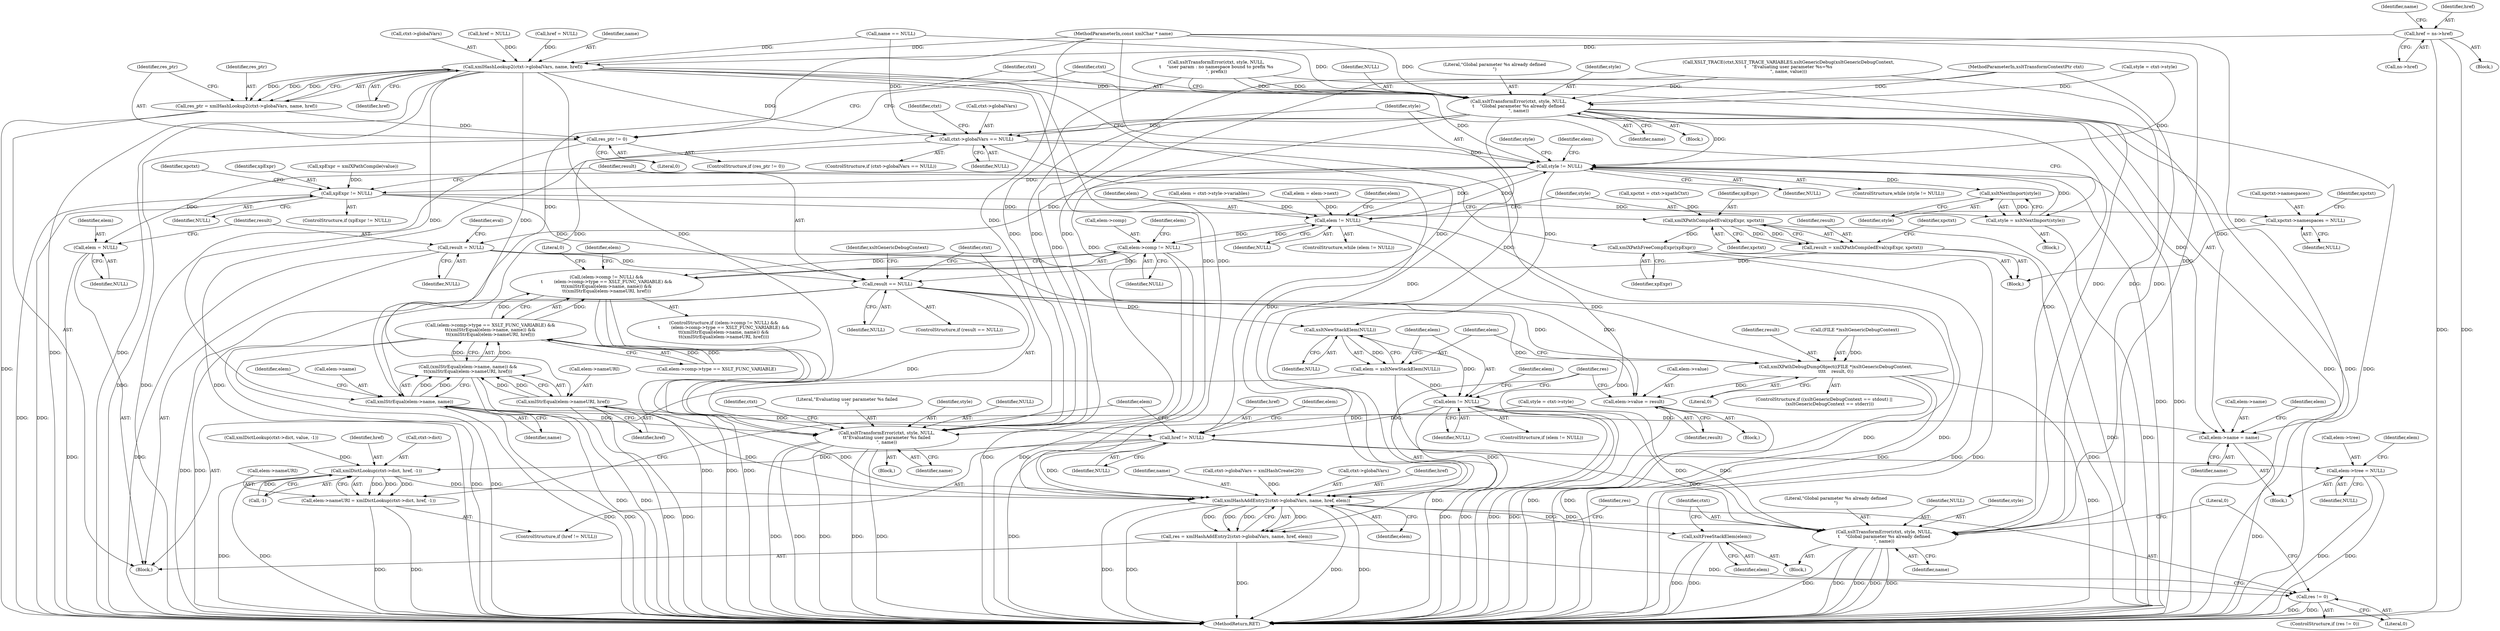 digraph "0_Chrome_96dbafe288dbe2f0cc45fa3c39daf6d0c37acbab_45@pointer" {
"1000200" [label="(Call,href = ns->href)"];
"1000214" [label="(Call,xmlHashLookup2(ctxt->globalVars, name, href))"];
"1000212" [label="(Call,res_ptr = xmlHashLookup2(ctxt->globalVars, name, href))"];
"1000221" [label="(Call,res_ptr != 0)"];
"1000225" [label="(Call,xsltTransformError(ctxt, style, NULL,\n\t    \"Global parameter %s already defined\n\", name))"];
"1000232" [label="(Call,ctxt->globalVars == NULL)"];
"1000244" [label="(Call,style != NULL)"];
"1000256" [label="(Call,elem != NULL)"];
"1000262" [label="(Call,elem->comp != NULL)"];
"1000261" [label="(Call,(elem->comp != NULL) &&\n\t        (elem->comp->type == XSLT_FUNC_VARIABLE) &&\n\t\t(xmlStrEqual(elem->name, name)) &&\n\t\t(xmlStrEqual(elem->nameURI, href)))"];
"1000296" [label="(Call,xsltNextImport(style))"];
"1000294" [label="(Call,style = xsltNextImport(style))"];
"1000303" [label="(Call,elem = NULL)"];
"1000306" [label="(Call,result = NULL)"];
"1000437" [label="(Call,result == NULL)"];
"1000441" [label="(Call,xsltTransformError(ctxt, style, NULL,\n\t\t\"Evaluating user parameter %s failed\n\", name))"];
"1000463" [label="(Call,xmlXPathDebugDumpObject((FILE *)xsltGenericDebugContext,\n\t\t\t\t    result, 0))"];
"1000532" [label="(Call,elem->value = result)"];
"1000471" [label="(Call,xsltNewStackElem(NULL))"];
"1000469" [label="(Call,elem = xsltNewStackElem(NULL))"];
"1000474" [label="(Call,elem != NULL)"];
"1000495" [label="(Call,href != NULL)"];
"1000502" [label="(Call,xmlDictLookup(ctxt->dict, href, -1))"];
"1000498" [label="(Call,elem->nameURI = xmlDictLookup(ctxt->dict, href, -1))"];
"1000539" [label="(Call,xmlHashAddEntry2(ctxt->globalVars, name, href, elem))"];
"1000537" [label="(Call,res = xmlHashAddEntry2(ctxt->globalVars, name, href, elem))"];
"1000547" [label="(Call,res != 0)"];
"1000551" [label="(Call,xsltFreeStackElem(elem))"];
"1000553" [label="(Call,xsltTransformError(ctxt, style, NULL,\n\t    \"Global parameter %s already defined\n\", name))"];
"1000509" [label="(Call,elem->tree = NULL)"];
"1000319" [label="(Call,xpExpr != NULL)"];
"1000389" [label="(Call,xpctxt->namespaces = NULL)"];
"1000401" [label="(Call,xmlXPathCompiledEval(xpExpr, xpctxt))"];
"1000399" [label="(Call,result = xmlXPathCompiledEval(xpExpr, xpctxt))"];
"1000434" [label="(Call,xmlXPathFreeCompExpr(xpExpr))"];
"1000276" [label="(Call,xmlStrEqual(elem->name, name))"];
"1000275" [label="(Call,(xmlStrEqual(elem->name, name)) &&\n\t\t(xmlStrEqual(elem->nameURI, href)))"];
"1000267" [label="(Call,(elem->comp->type == XSLT_FUNC_VARIABLE) &&\n\t\t(xmlStrEqual(elem->name, name)) &&\n\t\t(xmlStrEqual(elem->nameURI, href)))"];
"1000478" [label="(Call,elem->name = name)"];
"1000281" [label="(Call,xmlStrEqual(elem->nameURI, href))"];
"1000396" [label="(Identifier,xpctxt)"];
"1000281" [label="(Call,xmlStrEqual(elem->nameURI, href))"];
"1000244" [label="(Call,style != NULL)"];
"1000246" [label="(Identifier,NULL)"];
"1000249" [label="(Identifier,elem)"];
"1000195" [label="(Call,href = NULL)"];
"1000228" [label="(Identifier,NULL)"];
"1000296" [label="(Call,xsltNextImport(style))"];
"1000449" [label="(Identifier,ctxt)"];
"1000500" [label="(Identifier,elem)"];
"1000142" [label="(Call,style = ctxt->style)"];
"1000282" [label="(Call,elem->nameURI)"];
"1000468" [label="(Literal,0)"];
"1000314" [label="(Call,xpExpr = xmlXPathCompile(value))"];
"1000330" [label="(Call,xpctxt = ctxt->xpathCtxt)"];
"1000549" [label="(Literal,0)"];
"1000267" [label="(Call,(elem->comp->type == XSLT_FUNC_VARIABLE) &&\n\t\t(xmlStrEqual(elem->name, name)) &&\n\t\t(xmlStrEqual(elem->nameURI, href)))"];
"1000472" [label="(Identifier,NULL)"];
"1000266" [label="(Identifier,NULL)"];
"1000497" [label="(Identifier,NULL)"];
"1000258" [label="(Identifier,NULL)"];
"1000478" [label="(Call,elem->name = name)"];
"1000257" [label="(Identifier,elem)"];
"1000239" [label="(Identifier,ctxt)"];
"1000111" [label="(MethodParameterIn,const xmlChar * name)"];
"1000471" [label="(Call,xsltNewStackElem(NULL))"];
"1000331" [label="(Identifier,xpctxt)"];
"1000439" [label="(Identifier,NULL)"];
"1000458" [label="(Identifier,xsltGenericDebugContext)"];
"1000280" [label="(Identifier,name)"];
"1000513" [label="(Identifier,NULL)"];
"1000546" [label="(ControlStructure,if (res != 0))"];
"1000297" [label="(Identifier,style)"];
"1000276" [label="(Call,xmlStrEqual(elem->name, name))"];
"1000189" [label="(Call,xsltTransformError(ctxt, style, NULL,\n\t    \"user param : no namespace bound to prefix %s\n\", prefix))"];
"1000560" [label="(Literal,0)"];
"1000212" [label="(Call,res_ptr = xmlHashLookup2(ctxt->globalVars, name, href))"];
"1000318" [label="(ControlStructure,if (xpExpr != NULL))"];
"1000236" [label="(Identifier,NULL)"];
"1000393" [label="(Identifier,NULL)"];
"1000544" [label="(Identifier,href)"];
"1000114" [label="(Block,)"];
"1000551" [label="(Call,xsltFreeStackElem(elem))"];
"1000543" [label="(Identifier,name)"];
"1000277" [label="(Call,elem->name)"];
"1000455" [label="(ControlStructure,if ((xsltGenericDebugContext == stdout) ||\n        (xsltGenericDebugContext == stderr)))"];
"1000477" [label="(Block,)"];
"1000213" [label="(Identifier,res_ptr)"];
"1000502" [label="(Call,xmlDictLookup(ctxt->dict, href, -1))"];
"1000400" [label="(Identifier,result)"];
"1000226" [label="(Identifier,ctxt)"];
"1000320" [label="(Identifier,xpExpr)"];
"1000555" [label="(Identifier,style)"];
"1000445" [label="(Literal,\"Evaluating user parameter %s failed\n\")"];
"1000510" [label="(Call,elem->tree)"];
"1000516" [label="(Identifier,elem)"];
"1000261" [label="(Call,(elem->comp != NULL) &&\n\t        (elem->comp->type == XSLT_FUNC_VARIABLE) &&\n\t\t(xmlStrEqual(elem->name, name)) &&\n\t\t(xmlStrEqual(elem->nameURI, href)))"];
"1000538" [label="(Identifier,res)"];
"1000558" [label="(Identifier,name)"];
"1000233" [label="(Call,ctxt->globalVars)"];
"1000219" [label="(Identifier,href)"];
"1000147" [label="(Call,XSLT_TRACE(ctxt,XSLT_TRACE_VARIABLES,xsltGenericDebug(xsltGenericDebugContext,\n\t    \"Evaluating user parameter %s=%s\n\", name, value)))"];
"1000232" [label="(Call,ctxt->globalVars == NULL)"];
"1000469" [label="(Call,elem = xsltNewStackElem(NULL))"];
"1000275" [label="(Call,(xmlStrEqual(elem->name, name)) &&\n\t\t(xmlStrEqual(elem->nameURI, href)))"];
"1000222" [label="(Identifier,res_ptr)"];
"1000260" [label="(ControlStructure,if ((elem->comp != NULL) &&\n\t        (elem->comp->type == XSLT_FUNC_VARIABLE) &&\n\t\t(xmlStrEqual(elem->name, name)) &&\n\t\t(xmlStrEqual(elem->nameURI, href))))"];
"1000229" [label="(Literal,\"Global parameter %s already defined\n\")"];
"1000475" [label="(Identifier,elem)"];
"1000442" [label="(Identifier,ctxt)"];
"1000557" [label="(Literal,\"Global parameter %s already defined\n\")"];
"1000298" [label="(Call,style = ctxt->style)"];
"1000220" [label="(ControlStructure,if (res_ptr != 0))"];
"1000532" [label="(Call,elem->value = result)"];
"1000305" [label="(Identifier,NULL)"];
"1000470" [label="(Identifier,elem)"];
"1000473" [label="(ControlStructure,if (elem != NULL))"];
"1000207" [label="(Identifier,name)"];
"1000199" [label="(Block,)"];
"1000303" [label="(Call,elem = NULL)"];
"1000263" [label="(Call,elem->comp)"];
"1000463" [label="(Call,xmlXPathDebugDumpObject((FILE *)xsltGenericDebugContext,\n\t\t\t\t    result, 0))"];
"1000214" [label="(Call,xmlHashLookup2(ctxt->globalVars, name, href))"];
"1000285" [label="(Identifier,href)"];
"1000234" [label="(Identifier,ctxt)"];
"1000295" [label="(Identifier,style)"];
"1000474" [label="(Call,elem != NULL)"];
"1000255" [label="(ControlStructure,while (elem != NULL))"];
"1000256" [label="(Call,elem != NULL)"];
"1000536" [label="(Identifier,result)"];
"1000507" [label="(Call,-1)"];
"1000499" [label="(Call,elem->nameURI)"];
"1000503" [label="(Call,ctxt->dict)"];
"1000550" [label="(Block,)"];
"1000262" [label="(Call,elem->comp != NULL)"];
"1000438" [label="(Identifier,result)"];
"1000283" [label="(Identifier,elem)"];
"1000237" [label="(Call,ctxt->globalVars = xmlHashCreate(20))"];
"1000268" [label="(Call,elem->comp->type == XSLT_FUNC_VARIABLE)"];
"1000554" [label="(Identifier,ctxt)"];
"1000110" [label="(MethodParameterIn,xsltTransformContextPtr ctxt)"];
"1000553" [label="(Call,xsltTransformError(ctxt, style, NULL,\n\t    \"Global parameter %s already defined\n\", name))"];
"1000443" [label="(Identifier,style)"];
"1000537" [label="(Call,res = xmlHashAddEntry2(ctxt->globalVars, name, href, elem))"];
"1000539" [label="(Call,xmlHashAddEntry2(ctxt->globalVars, name, href, elem))"];
"1000545" [label="(Identifier,elem)"];
"1000552" [label="(Identifier,elem)"];
"1000223" [label="(Literal,0)"];
"1000308" [label="(Identifier,NULL)"];
"1000464" [label="(Call,(FILE *)xsltGenericDebugContext)"];
"1000206" [label="(Call,name == NULL)"];
"1000164" [label="(Call,href = NULL)"];
"1000311" [label="(Identifier,eval)"];
"1000496" [label="(Identifier,href)"];
"1000511" [label="(Identifier,elem)"];
"1000495" [label="(Call,href != NULL)"];
"1000202" [label="(Call,ns->href)"];
"1000494" [label="(ControlStructure,if (href != NULL))"];
"1000498" [label="(Call,elem->nameURI = xmlDictLookup(ctxt->dict, href, -1))"];
"1000547" [label="(Call,res != 0)"];
"1000479" [label="(Call,elem->name)"];
"1000225" [label="(Call,xsltTransformError(ctxt, style, NULL,\n\t    \"Global parameter %s already defined\n\", name))"];
"1000304" [label="(Identifier,elem)"];
"1000437" [label="(Call,result == NULL)"];
"1000231" [label="(ControlStructure,if (ctxt->globalVars == NULL))"];
"1000248" [label="(Call,elem = ctxt->style->variables)"];
"1000509" [label="(Call,elem->tree = NULL)"];
"1000307" [label="(Identifier,result)"];
"1000390" [label="(Call,xpctxt->namespaces)"];
"1000289" [label="(Call,elem = elem->next)"];
"1000487" [label="(Call,xmlDictLookup(ctxt->dict, value, -1))"];
"1000548" [label="(Identifier,res)"];
"1000403" [label="(Identifier,xpctxt)"];
"1000506" [label="(Identifier,href)"];
"1000243" [label="(ControlStructure,while (style != NULL))"];
"1000476" [label="(Identifier,NULL)"];
"1000299" [label="(Identifier,style)"];
"1000533" [label="(Call,elem->value)"];
"1000399" [label="(Call,result = xmlXPathCompiledEval(xpExpr, xpctxt))"];
"1000446" [label="(Identifier,name)"];
"1000556" [label="(Identifier,NULL)"];
"1000480" [label="(Identifier,elem)"];
"1000531" [label="(Block,)"];
"1000321" [label="(Identifier,NULL)"];
"1000294" [label="(Call,style = xsltNextImport(style))"];
"1000200" [label="(Call,href = ns->href)"];
"1000227" [label="(Identifier,style)"];
"1000436" [label="(ControlStructure,if (result == NULL))"];
"1000319" [label="(Call,xpExpr != NULL)"];
"1000440" [label="(Block,)"];
"1000467" [label="(Identifier,result)"];
"1000406" [label="(Identifier,xpctxt)"];
"1000290" [label="(Identifier,elem)"];
"1000221" [label="(Call,res_ptr != 0)"];
"1000230" [label="(Identifier,name)"];
"1000401" [label="(Call,xmlXPathCompiledEval(xpExpr, xpctxt))"];
"1000485" [label="(Identifier,elem)"];
"1000271" [label="(Identifier,elem)"];
"1000201" [label="(Identifier,href)"];
"1000561" [label="(MethodReturn,RET)"];
"1000306" [label="(Call,result = NULL)"];
"1000540" [label="(Call,ctxt->globalVars)"];
"1000247" [label="(Block,)"];
"1000224" [label="(Block,)"];
"1000288" [label="(Literal,0)"];
"1000322" [label="(Block,)"];
"1000264" [label="(Identifier,elem)"];
"1000444" [label="(Identifier,NULL)"];
"1000482" [label="(Identifier,name)"];
"1000389" [label="(Call,xpctxt->namespaces = NULL)"];
"1000245" [label="(Identifier,style)"];
"1000434" [label="(Call,xmlXPathFreeCompExpr(xpExpr))"];
"1000402" [label="(Identifier,xpExpr)"];
"1000218" [label="(Identifier,name)"];
"1000435" [label="(Identifier,xpExpr)"];
"1000441" [label="(Call,xsltTransformError(ctxt, style, NULL,\n\t\t\"Evaluating user parameter %s failed\n\", name))"];
"1000215" [label="(Call,ctxt->globalVars)"];
"1000200" -> "1000199"  [label="AST: "];
"1000200" -> "1000202"  [label="CFG: "];
"1000201" -> "1000200"  [label="AST: "];
"1000202" -> "1000200"  [label="AST: "];
"1000207" -> "1000200"  [label="CFG: "];
"1000200" -> "1000561"  [label="DDG: "];
"1000200" -> "1000561"  [label="DDG: "];
"1000200" -> "1000214"  [label="DDG: "];
"1000214" -> "1000212"  [label="AST: "];
"1000214" -> "1000219"  [label="CFG: "];
"1000215" -> "1000214"  [label="AST: "];
"1000218" -> "1000214"  [label="AST: "];
"1000219" -> "1000214"  [label="AST: "];
"1000212" -> "1000214"  [label="CFG: "];
"1000214" -> "1000561"  [label="DDG: "];
"1000214" -> "1000561"  [label="DDG: "];
"1000214" -> "1000212"  [label="DDG: "];
"1000214" -> "1000212"  [label="DDG: "];
"1000214" -> "1000212"  [label="DDG: "];
"1000206" -> "1000214"  [label="DDG: "];
"1000111" -> "1000214"  [label="DDG: "];
"1000195" -> "1000214"  [label="DDG: "];
"1000164" -> "1000214"  [label="DDG: "];
"1000214" -> "1000225"  [label="DDG: "];
"1000214" -> "1000232"  [label="DDG: "];
"1000214" -> "1000276"  [label="DDG: "];
"1000214" -> "1000281"  [label="DDG: "];
"1000214" -> "1000441"  [label="DDG: "];
"1000214" -> "1000478"  [label="DDG: "];
"1000214" -> "1000495"  [label="DDG: "];
"1000214" -> "1000539"  [label="DDG: "];
"1000214" -> "1000539"  [label="DDG: "];
"1000212" -> "1000114"  [label="AST: "];
"1000213" -> "1000212"  [label="AST: "];
"1000222" -> "1000212"  [label="CFG: "];
"1000212" -> "1000561"  [label="DDG: "];
"1000212" -> "1000221"  [label="DDG: "];
"1000221" -> "1000220"  [label="AST: "];
"1000221" -> "1000223"  [label="CFG: "];
"1000222" -> "1000221"  [label="AST: "];
"1000223" -> "1000221"  [label="AST: "];
"1000226" -> "1000221"  [label="CFG: "];
"1000234" -> "1000221"  [label="CFG: "];
"1000221" -> "1000561"  [label="DDG: "];
"1000221" -> "1000561"  [label="DDG: "];
"1000225" -> "1000224"  [label="AST: "];
"1000225" -> "1000230"  [label="CFG: "];
"1000226" -> "1000225"  [label="AST: "];
"1000227" -> "1000225"  [label="AST: "];
"1000228" -> "1000225"  [label="AST: "];
"1000229" -> "1000225"  [label="AST: "];
"1000230" -> "1000225"  [label="AST: "];
"1000234" -> "1000225"  [label="CFG: "];
"1000225" -> "1000561"  [label="DDG: "];
"1000225" -> "1000561"  [label="DDG: "];
"1000225" -> "1000561"  [label="DDG: "];
"1000189" -> "1000225"  [label="DDG: "];
"1000189" -> "1000225"  [label="DDG: "];
"1000147" -> "1000225"  [label="DDG: "];
"1000110" -> "1000225"  [label="DDG: "];
"1000142" -> "1000225"  [label="DDG: "];
"1000206" -> "1000225"  [label="DDG: "];
"1000111" -> "1000225"  [label="DDG: "];
"1000225" -> "1000232"  [label="DDG: "];
"1000225" -> "1000244"  [label="DDG: "];
"1000225" -> "1000276"  [label="DDG: "];
"1000225" -> "1000441"  [label="DDG: "];
"1000225" -> "1000441"  [label="DDG: "];
"1000225" -> "1000478"  [label="DDG: "];
"1000225" -> "1000539"  [label="DDG: "];
"1000225" -> "1000553"  [label="DDG: "];
"1000232" -> "1000231"  [label="AST: "];
"1000232" -> "1000236"  [label="CFG: "];
"1000233" -> "1000232"  [label="AST: "];
"1000236" -> "1000232"  [label="AST: "];
"1000239" -> "1000232"  [label="CFG: "];
"1000245" -> "1000232"  [label="CFG: "];
"1000232" -> "1000561"  [label="DDG: "];
"1000232" -> "1000561"  [label="DDG: "];
"1000206" -> "1000232"  [label="DDG: "];
"1000232" -> "1000244"  [label="DDG: "];
"1000232" -> "1000539"  [label="DDG: "];
"1000244" -> "1000243"  [label="AST: "];
"1000244" -> "1000246"  [label="CFG: "];
"1000245" -> "1000244"  [label="AST: "];
"1000246" -> "1000244"  [label="AST: "];
"1000249" -> "1000244"  [label="CFG: "];
"1000299" -> "1000244"  [label="CFG: "];
"1000244" -> "1000561"  [label="DDG: "];
"1000244" -> "1000561"  [label="DDG: "];
"1000189" -> "1000244"  [label="DDG: "];
"1000294" -> "1000244"  [label="DDG: "];
"1000142" -> "1000244"  [label="DDG: "];
"1000256" -> "1000244"  [label="DDG: "];
"1000244" -> "1000256"  [label="DDG: "];
"1000244" -> "1000296"  [label="DDG: "];
"1000244" -> "1000303"  [label="DDG: "];
"1000244" -> "1000306"  [label="DDG: "];
"1000244" -> "1000319"  [label="DDG: "];
"1000244" -> "1000471"  [label="DDG: "];
"1000256" -> "1000255"  [label="AST: "];
"1000256" -> "1000258"  [label="CFG: "];
"1000257" -> "1000256"  [label="AST: "];
"1000258" -> "1000256"  [label="AST: "];
"1000264" -> "1000256"  [label="CFG: "];
"1000295" -> "1000256"  [label="CFG: "];
"1000256" -> "1000561"  [label="DDG: "];
"1000256" -> "1000561"  [label="DDG: "];
"1000289" -> "1000256"  [label="DDG: "];
"1000248" -> "1000256"  [label="DDG: "];
"1000262" -> "1000256"  [label="DDG: "];
"1000256" -> "1000262"  [label="DDG: "];
"1000262" -> "1000261"  [label="AST: "];
"1000262" -> "1000266"  [label="CFG: "];
"1000263" -> "1000262"  [label="AST: "];
"1000266" -> "1000262"  [label="AST: "];
"1000271" -> "1000262"  [label="CFG: "];
"1000261" -> "1000262"  [label="CFG: "];
"1000262" -> "1000561"  [label="DDG: "];
"1000262" -> "1000561"  [label="DDG: "];
"1000262" -> "1000261"  [label="DDG: "];
"1000262" -> "1000261"  [label="DDG: "];
"1000261" -> "1000260"  [label="AST: "];
"1000261" -> "1000267"  [label="CFG: "];
"1000267" -> "1000261"  [label="AST: "];
"1000288" -> "1000261"  [label="CFG: "];
"1000290" -> "1000261"  [label="CFG: "];
"1000261" -> "1000561"  [label="DDG: "];
"1000261" -> "1000561"  [label="DDG: "];
"1000261" -> "1000561"  [label="DDG: "];
"1000267" -> "1000261"  [label="DDG: "];
"1000267" -> "1000261"  [label="DDG: "];
"1000296" -> "1000294"  [label="AST: "];
"1000296" -> "1000297"  [label="CFG: "];
"1000297" -> "1000296"  [label="AST: "];
"1000294" -> "1000296"  [label="CFG: "];
"1000296" -> "1000294"  [label="DDG: "];
"1000294" -> "1000247"  [label="AST: "];
"1000295" -> "1000294"  [label="AST: "];
"1000245" -> "1000294"  [label="CFG: "];
"1000294" -> "1000561"  [label="DDG: "];
"1000303" -> "1000114"  [label="AST: "];
"1000303" -> "1000305"  [label="CFG: "];
"1000304" -> "1000303"  [label="AST: "];
"1000305" -> "1000303"  [label="AST: "];
"1000307" -> "1000303"  [label="CFG: "];
"1000303" -> "1000561"  [label="DDG: "];
"1000306" -> "1000114"  [label="AST: "];
"1000306" -> "1000308"  [label="CFG: "];
"1000307" -> "1000306"  [label="AST: "];
"1000308" -> "1000306"  [label="AST: "];
"1000311" -> "1000306"  [label="CFG: "];
"1000306" -> "1000561"  [label="DDG: "];
"1000306" -> "1000437"  [label="DDG: "];
"1000306" -> "1000463"  [label="DDG: "];
"1000306" -> "1000532"  [label="DDG: "];
"1000437" -> "1000436"  [label="AST: "];
"1000437" -> "1000439"  [label="CFG: "];
"1000438" -> "1000437"  [label="AST: "];
"1000439" -> "1000437"  [label="AST: "];
"1000442" -> "1000437"  [label="CFG: "];
"1000458" -> "1000437"  [label="CFG: "];
"1000437" -> "1000561"  [label="DDG: "];
"1000437" -> "1000561"  [label="DDG: "];
"1000399" -> "1000437"  [label="DDG: "];
"1000319" -> "1000437"  [label="DDG: "];
"1000437" -> "1000441"  [label="DDG: "];
"1000437" -> "1000463"  [label="DDG: "];
"1000437" -> "1000471"  [label="DDG: "];
"1000437" -> "1000532"  [label="DDG: "];
"1000441" -> "1000440"  [label="AST: "];
"1000441" -> "1000446"  [label="CFG: "];
"1000442" -> "1000441"  [label="AST: "];
"1000443" -> "1000441"  [label="AST: "];
"1000444" -> "1000441"  [label="AST: "];
"1000445" -> "1000441"  [label="AST: "];
"1000446" -> "1000441"  [label="AST: "];
"1000449" -> "1000441"  [label="CFG: "];
"1000441" -> "1000561"  [label="DDG: "];
"1000441" -> "1000561"  [label="DDG: "];
"1000441" -> "1000561"  [label="DDG: "];
"1000441" -> "1000561"  [label="DDG: "];
"1000441" -> "1000561"  [label="DDG: "];
"1000189" -> "1000441"  [label="DDG: "];
"1000147" -> "1000441"  [label="DDG: "];
"1000110" -> "1000441"  [label="DDG: "];
"1000298" -> "1000441"  [label="DDG: "];
"1000276" -> "1000441"  [label="DDG: "];
"1000111" -> "1000441"  [label="DDG: "];
"1000463" -> "1000455"  [label="AST: "];
"1000463" -> "1000468"  [label="CFG: "];
"1000464" -> "1000463"  [label="AST: "];
"1000467" -> "1000463"  [label="AST: "];
"1000468" -> "1000463"  [label="AST: "];
"1000470" -> "1000463"  [label="CFG: "];
"1000463" -> "1000561"  [label="DDG: "];
"1000463" -> "1000561"  [label="DDG: "];
"1000463" -> "1000561"  [label="DDG: "];
"1000464" -> "1000463"  [label="DDG: "];
"1000463" -> "1000532"  [label="DDG: "];
"1000532" -> "1000531"  [label="AST: "];
"1000532" -> "1000536"  [label="CFG: "];
"1000533" -> "1000532"  [label="AST: "];
"1000536" -> "1000532"  [label="AST: "];
"1000538" -> "1000532"  [label="CFG: "];
"1000532" -> "1000561"  [label="DDG: "];
"1000532" -> "1000561"  [label="DDG: "];
"1000471" -> "1000469"  [label="AST: "];
"1000471" -> "1000472"  [label="CFG: "];
"1000472" -> "1000471"  [label="AST: "];
"1000469" -> "1000471"  [label="CFG: "];
"1000471" -> "1000469"  [label="DDG: "];
"1000471" -> "1000474"  [label="DDG: "];
"1000469" -> "1000114"  [label="AST: "];
"1000470" -> "1000469"  [label="AST: "];
"1000475" -> "1000469"  [label="CFG: "];
"1000469" -> "1000561"  [label="DDG: "];
"1000469" -> "1000474"  [label="DDG: "];
"1000474" -> "1000473"  [label="AST: "];
"1000474" -> "1000476"  [label="CFG: "];
"1000475" -> "1000474"  [label="AST: "];
"1000476" -> "1000474"  [label="AST: "];
"1000480" -> "1000474"  [label="CFG: "];
"1000538" -> "1000474"  [label="CFG: "];
"1000474" -> "1000561"  [label="DDG: "];
"1000474" -> "1000561"  [label="DDG: "];
"1000474" -> "1000495"  [label="DDG: "];
"1000474" -> "1000539"  [label="DDG: "];
"1000474" -> "1000553"  [label="DDG: "];
"1000495" -> "1000494"  [label="AST: "];
"1000495" -> "1000497"  [label="CFG: "];
"1000496" -> "1000495"  [label="AST: "];
"1000497" -> "1000495"  [label="AST: "];
"1000500" -> "1000495"  [label="CFG: "];
"1000511" -> "1000495"  [label="CFG: "];
"1000495" -> "1000561"  [label="DDG: "];
"1000281" -> "1000495"  [label="DDG: "];
"1000495" -> "1000502"  [label="DDG: "];
"1000495" -> "1000509"  [label="DDG: "];
"1000495" -> "1000539"  [label="DDG: "];
"1000495" -> "1000553"  [label="DDG: "];
"1000502" -> "1000498"  [label="AST: "];
"1000502" -> "1000507"  [label="CFG: "];
"1000503" -> "1000502"  [label="AST: "];
"1000506" -> "1000502"  [label="AST: "];
"1000507" -> "1000502"  [label="AST: "];
"1000498" -> "1000502"  [label="CFG: "];
"1000502" -> "1000561"  [label="DDG: "];
"1000502" -> "1000561"  [label="DDG: "];
"1000502" -> "1000498"  [label="DDG: "];
"1000502" -> "1000498"  [label="DDG: "];
"1000502" -> "1000498"  [label="DDG: "];
"1000487" -> "1000502"  [label="DDG: "];
"1000507" -> "1000502"  [label="DDG: "];
"1000502" -> "1000539"  [label="DDG: "];
"1000498" -> "1000494"  [label="AST: "];
"1000499" -> "1000498"  [label="AST: "];
"1000511" -> "1000498"  [label="CFG: "];
"1000498" -> "1000561"  [label="DDG: "];
"1000498" -> "1000561"  [label="DDG: "];
"1000539" -> "1000537"  [label="AST: "];
"1000539" -> "1000545"  [label="CFG: "];
"1000540" -> "1000539"  [label="AST: "];
"1000543" -> "1000539"  [label="AST: "];
"1000544" -> "1000539"  [label="AST: "];
"1000545" -> "1000539"  [label="AST: "];
"1000537" -> "1000539"  [label="CFG: "];
"1000539" -> "1000561"  [label="DDG: "];
"1000539" -> "1000561"  [label="DDG: "];
"1000539" -> "1000561"  [label="DDG: "];
"1000539" -> "1000561"  [label="DDG: "];
"1000539" -> "1000537"  [label="DDG: "];
"1000539" -> "1000537"  [label="DDG: "];
"1000539" -> "1000537"  [label="DDG: "];
"1000539" -> "1000537"  [label="DDG: "];
"1000237" -> "1000539"  [label="DDG: "];
"1000276" -> "1000539"  [label="DDG: "];
"1000111" -> "1000539"  [label="DDG: "];
"1000281" -> "1000539"  [label="DDG: "];
"1000539" -> "1000551"  [label="DDG: "];
"1000539" -> "1000553"  [label="DDG: "];
"1000537" -> "1000114"  [label="AST: "];
"1000538" -> "1000537"  [label="AST: "];
"1000548" -> "1000537"  [label="CFG: "];
"1000537" -> "1000561"  [label="DDG: "];
"1000537" -> "1000547"  [label="DDG: "];
"1000547" -> "1000546"  [label="AST: "];
"1000547" -> "1000549"  [label="CFG: "];
"1000548" -> "1000547"  [label="AST: "];
"1000549" -> "1000547"  [label="AST: "];
"1000552" -> "1000547"  [label="CFG: "];
"1000560" -> "1000547"  [label="CFG: "];
"1000547" -> "1000561"  [label="DDG: "];
"1000547" -> "1000561"  [label="DDG: "];
"1000551" -> "1000550"  [label="AST: "];
"1000551" -> "1000552"  [label="CFG: "];
"1000552" -> "1000551"  [label="AST: "];
"1000554" -> "1000551"  [label="CFG: "];
"1000551" -> "1000561"  [label="DDG: "];
"1000551" -> "1000561"  [label="DDG: "];
"1000553" -> "1000550"  [label="AST: "];
"1000553" -> "1000558"  [label="CFG: "];
"1000554" -> "1000553"  [label="AST: "];
"1000555" -> "1000553"  [label="AST: "];
"1000556" -> "1000553"  [label="AST: "];
"1000557" -> "1000553"  [label="AST: "];
"1000558" -> "1000553"  [label="AST: "];
"1000560" -> "1000553"  [label="CFG: "];
"1000553" -> "1000561"  [label="DDG: "];
"1000553" -> "1000561"  [label="DDG: "];
"1000553" -> "1000561"  [label="DDG: "];
"1000553" -> "1000561"  [label="DDG: "];
"1000553" -> "1000561"  [label="DDG: "];
"1000189" -> "1000553"  [label="DDG: "];
"1000147" -> "1000553"  [label="DDG: "];
"1000110" -> "1000553"  [label="DDG: "];
"1000298" -> "1000553"  [label="DDG: "];
"1000111" -> "1000553"  [label="DDG: "];
"1000509" -> "1000477"  [label="AST: "];
"1000509" -> "1000513"  [label="CFG: "];
"1000510" -> "1000509"  [label="AST: "];
"1000513" -> "1000509"  [label="AST: "];
"1000516" -> "1000509"  [label="CFG: "];
"1000509" -> "1000561"  [label="DDG: "];
"1000509" -> "1000561"  [label="DDG: "];
"1000319" -> "1000318"  [label="AST: "];
"1000319" -> "1000321"  [label="CFG: "];
"1000320" -> "1000319"  [label="AST: "];
"1000321" -> "1000319"  [label="AST: "];
"1000331" -> "1000319"  [label="CFG: "];
"1000438" -> "1000319"  [label="CFG: "];
"1000319" -> "1000561"  [label="DDG: "];
"1000319" -> "1000561"  [label="DDG: "];
"1000314" -> "1000319"  [label="DDG: "];
"1000319" -> "1000389"  [label="DDG: "];
"1000319" -> "1000401"  [label="DDG: "];
"1000389" -> "1000322"  [label="AST: "];
"1000389" -> "1000393"  [label="CFG: "];
"1000390" -> "1000389"  [label="AST: "];
"1000393" -> "1000389"  [label="AST: "];
"1000396" -> "1000389"  [label="CFG: "];
"1000401" -> "1000399"  [label="AST: "];
"1000401" -> "1000403"  [label="CFG: "];
"1000402" -> "1000401"  [label="AST: "];
"1000403" -> "1000401"  [label="AST: "];
"1000399" -> "1000401"  [label="CFG: "];
"1000401" -> "1000561"  [label="DDG: "];
"1000401" -> "1000399"  [label="DDG: "];
"1000401" -> "1000399"  [label="DDG: "];
"1000330" -> "1000401"  [label="DDG: "];
"1000401" -> "1000434"  [label="DDG: "];
"1000399" -> "1000322"  [label="AST: "];
"1000400" -> "1000399"  [label="AST: "];
"1000406" -> "1000399"  [label="CFG: "];
"1000399" -> "1000561"  [label="DDG: "];
"1000434" -> "1000322"  [label="AST: "];
"1000434" -> "1000435"  [label="CFG: "];
"1000435" -> "1000434"  [label="AST: "];
"1000438" -> "1000434"  [label="CFG: "];
"1000434" -> "1000561"  [label="DDG: "];
"1000434" -> "1000561"  [label="DDG: "];
"1000276" -> "1000275"  [label="AST: "];
"1000276" -> "1000280"  [label="CFG: "];
"1000277" -> "1000276"  [label="AST: "];
"1000280" -> "1000276"  [label="AST: "];
"1000283" -> "1000276"  [label="CFG: "];
"1000275" -> "1000276"  [label="CFG: "];
"1000276" -> "1000561"  [label="DDG: "];
"1000276" -> "1000561"  [label="DDG: "];
"1000276" -> "1000275"  [label="DDG: "];
"1000276" -> "1000275"  [label="DDG: "];
"1000111" -> "1000276"  [label="DDG: "];
"1000276" -> "1000478"  [label="DDG: "];
"1000275" -> "1000267"  [label="AST: "];
"1000275" -> "1000281"  [label="CFG: "];
"1000281" -> "1000275"  [label="AST: "];
"1000267" -> "1000275"  [label="CFG: "];
"1000275" -> "1000561"  [label="DDG: "];
"1000275" -> "1000561"  [label="DDG: "];
"1000275" -> "1000267"  [label="DDG: "];
"1000275" -> "1000267"  [label="DDG: "];
"1000281" -> "1000275"  [label="DDG: "];
"1000281" -> "1000275"  [label="DDG: "];
"1000267" -> "1000268"  [label="CFG: "];
"1000268" -> "1000267"  [label="AST: "];
"1000267" -> "1000561"  [label="DDG: "];
"1000267" -> "1000561"  [label="DDG: "];
"1000268" -> "1000267"  [label="DDG: "];
"1000268" -> "1000267"  [label="DDG: "];
"1000478" -> "1000477"  [label="AST: "];
"1000478" -> "1000482"  [label="CFG: "];
"1000479" -> "1000478"  [label="AST: "];
"1000482" -> "1000478"  [label="AST: "];
"1000485" -> "1000478"  [label="CFG: "];
"1000478" -> "1000561"  [label="DDG: "];
"1000111" -> "1000478"  [label="DDG: "];
"1000281" -> "1000285"  [label="CFG: "];
"1000282" -> "1000281"  [label="AST: "];
"1000285" -> "1000281"  [label="AST: "];
"1000281" -> "1000561"  [label="DDG: "];
"1000281" -> "1000561"  [label="DDG: "];
}
